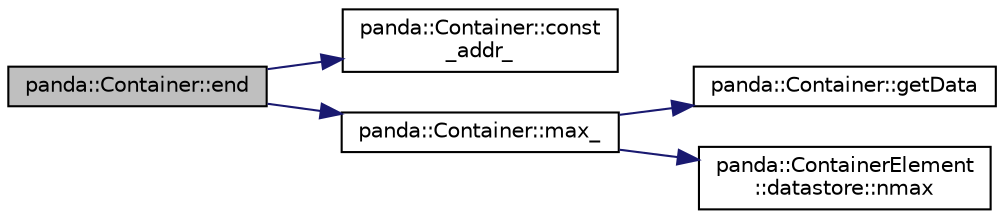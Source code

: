 digraph "panda::Container::end"
{
 // INTERACTIVE_SVG=YES
  edge [fontname="Helvetica",fontsize="10",labelfontname="Helvetica",labelfontsize="10"];
  node [fontname="Helvetica",fontsize="10",shape=record];
  rankdir="LR";
  Node1 [label="panda::Container::end",height=0.2,width=0.4,color="black", fillcolor="grey75", style="filled" fontcolor="black"];
  Node1 -> Node2 [color="midnightblue",fontsize="10",style="solid"];
  Node2 [label="panda::Container::const\l_addr_",height=0.2,width=0.4,color="black", fillcolor="white", style="filled",URL="$classpanda_1_1Container.html#a92b22e7d3f1f73de8e9a8b4350bc8f2f"];
  Node1 -> Node3 [color="midnightblue",fontsize="10",style="solid"];
  Node3 [label="panda::Container::max_",height=0.2,width=0.4,color="black", fillcolor="white", style="filled",URL="$classpanda_1_1Container.html#a0873333a978d458a525f855d73416e09"];
  Node3 -> Node4 [color="midnightblue",fontsize="10",style="solid"];
  Node4 [label="panda::Container::getData",height=0.2,width=0.4,color="black", fillcolor="white", style="filled",URL="$classpanda_1_1Container.html#ae8c189c8e337af593b268455a2dda89f"];
  Node3 -> Node5 [color="midnightblue",fontsize="10",style="solid"];
  Node5 [label="panda::ContainerElement\l::datastore::nmax",height=0.2,width=0.4,color="black", fillcolor="white", style="filled",URL="$structpanda_1_1ContainerElement_1_1datastore.html#aff3ea42523fa1d980435a5085c8f1289"];
}
